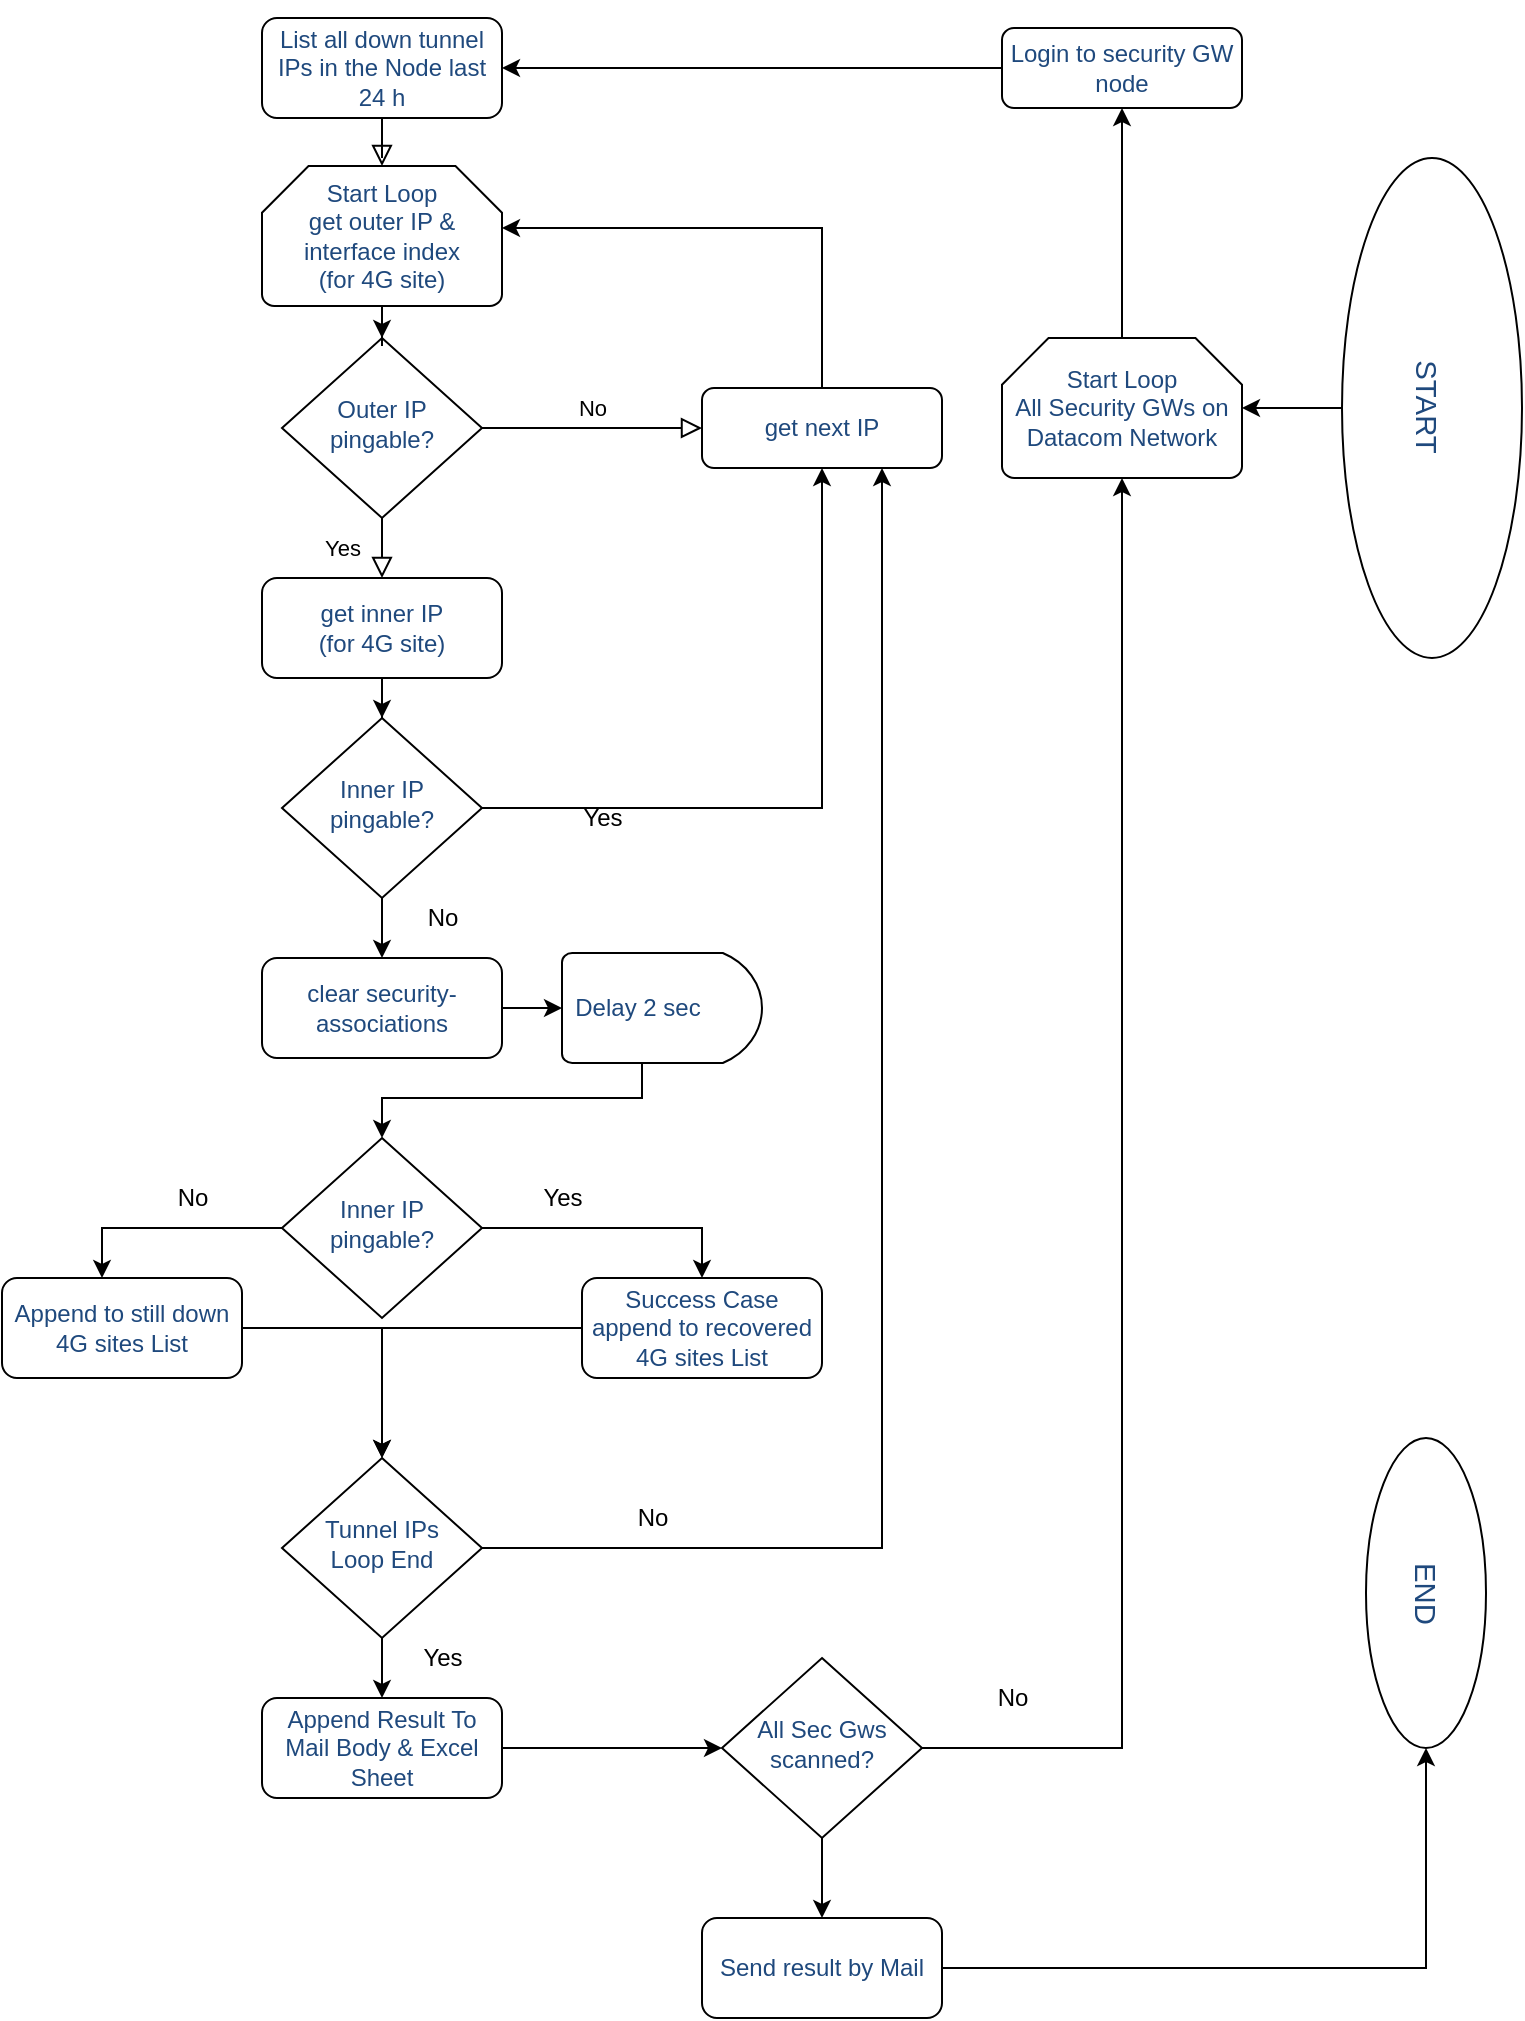 <mxfile version="13.4.6" type="github">
  <diagram id="C5RBs43oDa-KdzZeNtuy" name="Page-1">
    <mxGraphModel dx="946" dy="614" grid="1" gridSize="10" guides="1" tooltips="1" connect="1" arrows="1" fold="1" page="1" pageScale="1" pageWidth="827" pageHeight="1169" math="0" shadow="0">
      <root>
        <mxCell id="WIyWlLk6GJQsqaUBKTNV-0" />
        <mxCell id="WIyWlLk6GJQsqaUBKTNV-1" parent="WIyWlLk6GJQsqaUBKTNV-0" />
        <mxCell id="WIyWlLk6GJQsqaUBKTNV-2" value="" style="rounded=0;html=1;jettySize=auto;orthogonalLoop=1;fontSize=11;endArrow=block;endFill=0;endSize=8;strokeWidth=1;shadow=0;labelBackgroundColor=none;edgeStyle=orthogonalEdgeStyle;" parent="WIyWlLk6GJQsqaUBKTNV-1" source="WIyWlLk6GJQsqaUBKTNV-3" target="HHRp1Y9_zKS17yLCaKTu-2" edge="1">
          <mxGeometry relative="1" as="geometry" />
        </mxCell>
        <mxCell id="WIyWlLk6GJQsqaUBKTNV-3" value="&lt;p&gt;&lt;span style=&quot;color: rgb(31 , 73 , 125) ; font-family: &amp;#34;calibri&amp;#34; , sans-serif ; text-indent: -24px&quot;&gt;&lt;font style=&quot;font-size: 12px&quot;&gt;List all down tunnel IPs in the Node last 24 h&lt;/font&gt;&lt;/span&gt;&lt;br&gt;&lt;/p&gt;" style="rounded=1;whiteSpace=wrap;html=1;fontSize=12;glass=0;strokeWidth=1;shadow=0;" parent="WIyWlLk6GJQsqaUBKTNV-1" vertex="1">
          <mxGeometry x="160" y="10" width="120" height="50" as="geometry" />
        </mxCell>
        <mxCell id="WIyWlLk6GJQsqaUBKTNV-4" value="Yes" style="rounded=0;html=1;jettySize=auto;orthogonalLoop=1;fontSize=11;endArrow=block;endFill=0;endSize=8;strokeWidth=1;shadow=0;labelBackgroundColor=none;edgeStyle=orthogonalEdgeStyle;" parent="WIyWlLk6GJQsqaUBKTNV-1" source="WIyWlLk6GJQsqaUBKTNV-6" target="HHRp1Y9_zKS17yLCaKTu-5" edge="1">
          <mxGeometry y="20" relative="1" as="geometry">
            <mxPoint as="offset" />
          </mxGeometry>
        </mxCell>
        <mxCell id="WIyWlLk6GJQsqaUBKTNV-5" value="No" style="edgeStyle=orthogonalEdgeStyle;rounded=0;html=1;jettySize=auto;orthogonalLoop=1;fontSize=11;endArrow=block;endFill=0;endSize=8;strokeWidth=1;shadow=0;labelBackgroundColor=none;" parent="WIyWlLk6GJQsqaUBKTNV-1" source="WIyWlLk6GJQsqaUBKTNV-6" target="WIyWlLk6GJQsqaUBKTNV-7" edge="1">
          <mxGeometry y="10" relative="1" as="geometry">
            <mxPoint as="offset" />
          </mxGeometry>
        </mxCell>
        <mxCell id="WIyWlLk6GJQsqaUBKTNV-6" value="&lt;span style=&quot;color: rgb(31 , 73 , 125) ; font-family: &amp;#34;calibri&amp;#34; , sans-serif ; text-indent: -24px&quot;&gt;&lt;font style=&quot;font-size: 12px&quot;&gt;Outer IP &lt;br&gt;pingable?&lt;/font&gt;&lt;/span&gt;" style="rhombus;whiteSpace=wrap;html=1;shadow=0;fontFamily=Helvetica;fontSize=12;align=center;strokeWidth=1;spacing=6;spacingTop=-4;" parent="WIyWlLk6GJQsqaUBKTNV-1" vertex="1">
          <mxGeometry x="170" y="170" width="100" height="90" as="geometry" />
        </mxCell>
        <mxCell id="HHRp1Y9_zKS17yLCaKTu-20" style="edgeStyle=orthogonalEdgeStyle;rounded=0;orthogonalLoop=1;jettySize=auto;html=1;" edge="1" parent="WIyWlLk6GJQsqaUBKTNV-1" source="WIyWlLk6GJQsqaUBKTNV-7" target="HHRp1Y9_zKS17yLCaKTu-2">
          <mxGeometry relative="1" as="geometry">
            <Array as="points">
              <mxPoint x="440" y="115" />
            </Array>
          </mxGeometry>
        </mxCell>
        <mxCell id="WIyWlLk6GJQsqaUBKTNV-7" value="&lt;span style=&quot;color: rgb(31 , 73 , 125) ; font-family: &amp;#34;calibri&amp;#34; , sans-serif ; text-indent: -24px&quot;&gt;&lt;font style=&quot;font-size: 12px&quot;&gt;get next IP&lt;/font&gt;&lt;/span&gt;" style="rounded=1;whiteSpace=wrap;html=1;fontSize=12;glass=0;strokeWidth=1;shadow=0;" parent="WIyWlLk6GJQsqaUBKTNV-1" vertex="1">
          <mxGeometry x="380" y="195" width="120" height="40" as="geometry" />
        </mxCell>
        <mxCell id="HHRp1Y9_zKS17yLCaKTu-3" style="edgeStyle=orthogonalEdgeStyle;rounded=0;orthogonalLoop=1;jettySize=auto;html=1;" edge="1" parent="WIyWlLk6GJQsqaUBKTNV-1" source="HHRp1Y9_zKS17yLCaKTu-2" target="WIyWlLk6GJQsqaUBKTNV-6">
          <mxGeometry relative="1" as="geometry" />
        </mxCell>
        <mxCell id="HHRp1Y9_zKS17yLCaKTu-2" value="&lt;span style=&quot;color: rgb(31 , 73 , 125) ; font-family: &amp;#34;calibri&amp;#34; , sans-serif ; text-indent: -24px&quot;&gt;&lt;font style=&quot;font-size: 12px&quot;&gt;Start Loop&lt;br&gt;get outer IP &amp;amp; interface index&lt;br&gt;(for 4G site)&lt;/font&gt;&lt;/span&gt;" style="strokeWidth=1;html=1;shape=mxgraph.flowchart.loop_limit;whiteSpace=wrap;shadow=0;fontFamily=Helvetica;fontSize=12;fontColor=#000000;align=center;strokeColor=#000000;fillColor=#ffffff;" vertex="1" parent="WIyWlLk6GJQsqaUBKTNV-1">
          <mxGeometry x="160" y="84" width="120" height="70" as="geometry" />
        </mxCell>
        <mxCell id="HHRp1Y9_zKS17yLCaKTu-7" style="edgeStyle=orthogonalEdgeStyle;rounded=0;orthogonalLoop=1;jettySize=auto;html=1;" edge="1" parent="WIyWlLk6GJQsqaUBKTNV-1" source="HHRp1Y9_zKS17yLCaKTu-5" target="HHRp1Y9_zKS17yLCaKTu-6">
          <mxGeometry relative="1" as="geometry" />
        </mxCell>
        <mxCell id="HHRp1Y9_zKS17yLCaKTu-5" value="&lt;span style=&quot;color: rgb(31 , 73 , 125) ; font-family: &amp;#34;calibri&amp;#34; , sans-serif ; text-indent: -24px&quot;&gt;&lt;font style=&quot;font-size: 12px&quot;&gt;get inner IP&lt;br&gt;(for 4G site)&lt;br&gt;&lt;/font&gt;&lt;/span&gt;" style="rounded=1;whiteSpace=wrap;html=1;fontSize=12;glass=0;strokeWidth=1;shadow=0;" vertex="1" parent="WIyWlLk6GJQsqaUBKTNV-1">
          <mxGeometry x="160" y="290" width="120" height="50" as="geometry" />
        </mxCell>
        <mxCell id="HHRp1Y9_zKS17yLCaKTu-8" style="edgeStyle=orthogonalEdgeStyle;rounded=0;orthogonalLoop=1;jettySize=auto;html=1;" edge="1" parent="WIyWlLk6GJQsqaUBKTNV-1" source="HHRp1Y9_zKS17yLCaKTu-6" target="WIyWlLk6GJQsqaUBKTNV-7">
          <mxGeometry relative="1" as="geometry" />
        </mxCell>
        <mxCell id="HHRp1Y9_zKS17yLCaKTu-10" style="edgeStyle=orthogonalEdgeStyle;rounded=0;orthogonalLoop=1;jettySize=auto;html=1;" edge="1" parent="WIyWlLk6GJQsqaUBKTNV-1" source="HHRp1Y9_zKS17yLCaKTu-6" target="HHRp1Y9_zKS17yLCaKTu-9">
          <mxGeometry relative="1" as="geometry" />
        </mxCell>
        <mxCell id="HHRp1Y9_zKS17yLCaKTu-6" value="&lt;span style=&quot;color: rgb(31 , 73 , 125) ; font-family: &amp;#34;calibri&amp;#34; , sans-serif ; text-indent: -24px&quot;&gt;&lt;font style=&quot;font-size: 12px&quot;&gt;Inner IP &lt;br&gt;pingable?&lt;/font&gt;&lt;/span&gt;" style="rhombus;whiteSpace=wrap;html=1;shadow=0;fontFamily=Helvetica;fontSize=12;align=center;strokeWidth=1;spacing=6;spacingTop=-4;" vertex="1" parent="WIyWlLk6GJQsqaUBKTNV-1">
          <mxGeometry x="170" y="360" width="100" height="90" as="geometry" />
        </mxCell>
        <mxCell id="2" value="Yes" style="text;html=1;align=center;verticalAlign=middle;resizable=0;points=[];autosize=1;" vertex="1" parent="WIyWlLk6GJQsqaUBKTNV-1">
          <mxGeometry x="310" y="400" width="40" height="20" as="geometry" />
        </mxCell>
        <mxCell id="HHRp1Y9_zKS17yLCaKTu-13" style="edgeStyle=orthogonalEdgeStyle;rounded=0;orthogonalLoop=1;jettySize=auto;html=1;" edge="1" parent="WIyWlLk6GJQsqaUBKTNV-1" source="HHRp1Y9_zKS17yLCaKTu-9" target="HHRp1Y9_zKS17yLCaKTu-48">
          <mxGeometry relative="1" as="geometry" />
        </mxCell>
        <mxCell id="HHRp1Y9_zKS17yLCaKTu-9" value="&lt;span style=&quot;color: rgb(31 , 73 , 125) ; font-family: &amp;#34;calibri&amp;#34; , sans-serif ; text-indent: -24px&quot;&gt;&lt;font style=&quot;font-size: 12px&quot;&gt;clear security-associations&lt;/font&gt;&lt;/span&gt;&lt;span style=&quot;color: rgb(31 , 73 , 125) ; font-family: &amp;#34;calibri&amp;#34; , sans-serif ; text-indent: -24px&quot;&gt;&lt;font style=&quot;font-size: 12px&quot;&gt;&lt;br&gt;&lt;/font&gt;&lt;/span&gt;" style="rounded=1;whiteSpace=wrap;html=1;fontSize=12;glass=0;strokeWidth=1;shadow=0;" vertex="1" parent="WIyWlLk6GJQsqaUBKTNV-1">
          <mxGeometry x="160" y="480" width="120" height="50" as="geometry" />
        </mxCell>
        <mxCell id="HHRp1Y9_zKS17yLCaKTu-11" value="No" style="text;html=1;align=center;verticalAlign=middle;resizable=0;points=[];autosize=1;" vertex="1" parent="WIyWlLk6GJQsqaUBKTNV-1">
          <mxGeometry x="235" y="450" width="30" height="20" as="geometry" />
        </mxCell>
        <mxCell id="HHRp1Y9_zKS17yLCaKTu-16" style="edgeStyle=orthogonalEdgeStyle;rounded=0;orthogonalLoop=1;jettySize=auto;html=1;" edge="1" parent="WIyWlLk6GJQsqaUBKTNV-1" source="HHRp1Y9_zKS17yLCaKTu-12" target="HHRp1Y9_zKS17yLCaKTu-15">
          <mxGeometry relative="1" as="geometry">
            <Array as="points">
              <mxPoint x="380" y="615" />
            </Array>
          </mxGeometry>
        </mxCell>
        <mxCell id="HHRp1Y9_zKS17yLCaKTu-17" style="edgeStyle=orthogonalEdgeStyle;rounded=0;orthogonalLoop=1;jettySize=auto;html=1;" edge="1" parent="WIyWlLk6GJQsqaUBKTNV-1" source="HHRp1Y9_zKS17yLCaKTu-12" target="HHRp1Y9_zKS17yLCaKTu-14">
          <mxGeometry relative="1" as="geometry">
            <Array as="points">
              <mxPoint x="80" y="615" />
            </Array>
          </mxGeometry>
        </mxCell>
        <mxCell id="HHRp1Y9_zKS17yLCaKTu-12" value="&lt;span style=&quot;color: rgb(31 , 73 , 125) ; font-family: &amp;#34;calibri&amp;#34; , sans-serif ; text-indent: -24px&quot;&gt;&lt;font style=&quot;font-size: 12px&quot;&gt;Inner IP &lt;br&gt;pingable?&lt;/font&gt;&lt;/span&gt;" style="rhombus;whiteSpace=wrap;html=1;shadow=0;fontFamily=Helvetica;fontSize=12;align=center;strokeWidth=1;spacing=6;spacingTop=-4;" vertex="1" parent="WIyWlLk6GJQsqaUBKTNV-1">
          <mxGeometry x="170" y="570" width="100" height="90" as="geometry" />
        </mxCell>
        <mxCell id="HHRp1Y9_zKS17yLCaKTu-22" style="edgeStyle=orthogonalEdgeStyle;rounded=0;orthogonalLoop=1;jettySize=auto;html=1;" edge="1" parent="WIyWlLk6GJQsqaUBKTNV-1" source="HHRp1Y9_zKS17yLCaKTu-14" target="HHRp1Y9_zKS17yLCaKTu-21">
          <mxGeometry relative="1" as="geometry" />
        </mxCell>
        <mxCell id="HHRp1Y9_zKS17yLCaKTu-14" value="&lt;span style=&quot;color: rgb(31 , 73 , 125) ; font-family: &amp;#34;calibri&amp;#34; , sans-serif ; text-indent: -24px&quot;&gt;Append to still down 4G sites List&lt;/span&gt;&lt;span style=&quot;color: rgb(31 , 73 , 125) ; font-family: &amp;#34;calibri&amp;#34; , sans-serif ; text-indent: -24px&quot;&gt;&lt;font style=&quot;font-size: 12px&quot;&gt;&lt;br&gt;&lt;/font&gt;&lt;/span&gt;" style="rounded=1;whiteSpace=wrap;html=1;fontSize=12;glass=0;strokeWidth=1;shadow=0;" vertex="1" parent="WIyWlLk6GJQsqaUBKTNV-1">
          <mxGeometry x="30" y="640" width="120" height="50" as="geometry" />
        </mxCell>
        <mxCell id="HHRp1Y9_zKS17yLCaKTu-23" style="edgeStyle=orthogonalEdgeStyle;rounded=0;orthogonalLoop=1;jettySize=auto;html=1;" edge="1" parent="WIyWlLk6GJQsqaUBKTNV-1" source="HHRp1Y9_zKS17yLCaKTu-15" target="HHRp1Y9_zKS17yLCaKTu-21">
          <mxGeometry relative="1" as="geometry" />
        </mxCell>
        <mxCell id="HHRp1Y9_zKS17yLCaKTu-15" value="&lt;span style=&quot;color: rgb(31 , 73 , 125) ; font-family: &amp;#34;calibri&amp;#34; , sans-serif ; text-indent: -24px&quot;&gt;&lt;font style=&quot;font-size: 12px&quot;&gt;Success Case append to recovered 4G sites List&lt;/font&gt;&lt;/span&gt;&lt;span style=&quot;color: rgb(31 , 73 , 125) ; font-family: &amp;#34;calibri&amp;#34; , sans-serif ; text-indent: -24px&quot;&gt;&lt;font style=&quot;font-size: 12px&quot;&gt;&lt;br&gt;&lt;/font&gt;&lt;/span&gt;" style="rounded=1;whiteSpace=wrap;html=1;fontSize=12;glass=0;strokeWidth=1;shadow=0;" vertex="1" parent="WIyWlLk6GJQsqaUBKTNV-1">
          <mxGeometry x="320" y="640" width="120" height="50" as="geometry" />
        </mxCell>
        <mxCell id="HHRp1Y9_zKS17yLCaKTu-18" value="Yes" style="text;html=1;align=center;verticalAlign=middle;resizable=0;points=[];autosize=1;" vertex="1" parent="WIyWlLk6GJQsqaUBKTNV-1">
          <mxGeometry x="290" y="590" width="40" height="20" as="geometry" />
        </mxCell>
        <mxCell id="HHRp1Y9_zKS17yLCaKTu-19" value="No" style="text;html=1;align=center;verticalAlign=middle;resizable=0;points=[];autosize=1;" vertex="1" parent="WIyWlLk6GJQsqaUBKTNV-1">
          <mxGeometry x="110" y="590" width="30" height="20" as="geometry" />
        </mxCell>
        <mxCell id="HHRp1Y9_zKS17yLCaKTu-24" style="edgeStyle=orthogonalEdgeStyle;rounded=0;orthogonalLoop=1;jettySize=auto;html=1;entryX=0.75;entryY=1;entryDx=0;entryDy=0;" edge="1" parent="WIyWlLk6GJQsqaUBKTNV-1" source="HHRp1Y9_zKS17yLCaKTu-21" target="WIyWlLk6GJQsqaUBKTNV-7">
          <mxGeometry relative="1" as="geometry" />
        </mxCell>
        <mxCell id="HHRp1Y9_zKS17yLCaKTu-27" style="edgeStyle=orthogonalEdgeStyle;rounded=0;orthogonalLoop=1;jettySize=auto;html=1;" edge="1" parent="WIyWlLk6GJQsqaUBKTNV-1" source="HHRp1Y9_zKS17yLCaKTu-21" target="HHRp1Y9_zKS17yLCaKTu-26">
          <mxGeometry relative="1" as="geometry" />
        </mxCell>
        <mxCell id="HHRp1Y9_zKS17yLCaKTu-21" value="&lt;font color=&quot;#1f497d&quot; face=&quot;calibri, sans-serif&quot;&gt;Tunnel IPs &lt;br&gt;Loop End&lt;/font&gt;" style="rhombus;whiteSpace=wrap;html=1;shadow=0;fontFamily=Helvetica;fontSize=12;align=center;strokeWidth=1;spacing=6;spacingTop=-4;" vertex="1" parent="WIyWlLk6GJQsqaUBKTNV-1">
          <mxGeometry x="170" y="730" width="100" height="90" as="geometry" />
        </mxCell>
        <mxCell id="HHRp1Y9_zKS17yLCaKTu-25" value="No" style="text;html=1;align=center;verticalAlign=middle;resizable=0;points=[];autosize=1;" vertex="1" parent="WIyWlLk6GJQsqaUBKTNV-1">
          <mxGeometry x="340" y="750" width="30" height="20" as="geometry" />
        </mxCell>
        <mxCell id="HHRp1Y9_zKS17yLCaKTu-33" style="edgeStyle=orthogonalEdgeStyle;rounded=0;orthogonalLoop=1;jettySize=auto;html=1;" edge="1" parent="WIyWlLk6GJQsqaUBKTNV-1" source="HHRp1Y9_zKS17yLCaKTu-26" target="HHRp1Y9_zKS17yLCaKTu-32">
          <mxGeometry relative="1" as="geometry" />
        </mxCell>
        <mxCell id="HHRp1Y9_zKS17yLCaKTu-26" value="&lt;span style=&quot;color: rgb(31 , 73 , 125) ; font-family: &amp;#34;calibri&amp;#34; , sans-serif ; text-indent: -24px&quot;&gt;&lt;font style=&quot;font-size: 12px&quot;&gt;Append Result To Mail Body &amp;amp; Excel Sheet&lt;/font&gt;&lt;/span&gt;&lt;span style=&quot;color: rgb(31 , 73 , 125) ; font-family: &amp;#34;calibri&amp;#34; , sans-serif ; text-indent: -24px&quot;&gt;&lt;font style=&quot;font-size: 12px&quot;&gt;&lt;br&gt;&lt;/font&gt;&lt;/span&gt;" style="rounded=1;whiteSpace=wrap;html=1;fontSize=12;glass=0;strokeWidth=1;shadow=0;" vertex="1" parent="WIyWlLk6GJQsqaUBKTNV-1">
          <mxGeometry x="160" y="850" width="120" height="50" as="geometry" />
        </mxCell>
        <mxCell id="HHRp1Y9_zKS17yLCaKTu-36" style="edgeStyle=orthogonalEdgeStyle;rounded=0;orthogonalLoop=1;jettySize=auto;html=1;" edge="1" parent="WIyWlLk6GJQsqaUBKTNV-1" source="HHRp1Y9_zKS17yLCaKTu-32" target="HHRp1Y9_zKS17yLCaKTu-39">
          <mxGeometry relative="1" as="geometry">
            <mxPoint x="640" y="600" as="targetPoint" />
          </mxGeometry>
        </mxCell>
        <mxCell id="HHRp1Y9_zKS17yLCaKTu-51" style="edgeStyle=orthogonalEdgeStyle;rounded=0;orthogonalLoop=1;jettySize=auto;html=1;" edge="1" parent="WIyWlLk6GJQsqaUBKTNV-1" source="HHRp1Y9_zKS17yLCaKTu-32" target="HHRp1Y9_zKS17yLCaKTu-52">
          <mxGeometry relative="1" as="geometry">
            <mxPoint x="440" y="940" as="targetPoint" />
          </mxGeometry>
        </mxCell>
        <mxCell id="HHRp1Y9_zKS17yLCaKTu-32" value="&lt;font color=&quot;#1f497d&quot; face=&quot;calibri, sans-serif&quot;&gt;All Sec Gws scanned?&lt;/font&gt;" style="rhombus;whiteSpace=wrap;html=1;shadow=0;fontFamily=Helvetica;fontSize=12;align=center;strokeWidth=1;spacing=6;spacingTop=-4;" vertex="1" parent="WIyWlLk6GJQsqaUBKTNV-1">
          <mxGeometry x="390" y="830" width="100" height="90" as="geometry" />
        </mxCell>
        <mxCell id="HHRp1Y9_zKS17yLCaKTu-37" style="edgeStyle=orthogonalEdgeStyle;rounded=0;orthogonalLoop=1;jettySize=auto;html=1;" edge="1" parent="WIyWlLk6GJQsqaUBKTNV-1" source="HHRp1Y9_zKS17yLCaKTu-34" target="WIyWlLk6GJQsqaUBKTNV-3">
          <mxGeometry relative="1" as="geometry" />
        </mxCell>
        <mxCell id="HHRp1Y9_zKS17yLCaKTu-34" value="&lt;span style=&quot;color: rgb(31 , 73 , 125) ; font-family: &amp;#34;calibri&amp;#34; , sans-serif ; text-indent: -24px&quot;&gt;&lt;font style=&quot;font-size: 12px&quot;&gt;Login to security GW node&lt;/font&gt;&lt;/span&gt;" style="rounded=1;whiteSpace=wrap;html=1;fontSize=12;glass=0;strokeWidth=1;shadow=0;" vertex="1" parent="WIyWlLk6GJQsqaUBKTNV-1">
          <mxGeometry x="530" y="15" width="120" height="40" as="geometry" />
        </mxCell>
        <mxCell id="HHRp1Y9_zKS17yLCaKTu-38" value="No" style="text;html=1;align=center;verticalAlign=middle;resizable=0;points=[];autosize=1;" vertex="1" parent="WIyWlLk6GJQsqaUBKTNV-1">
          <mxGeometry x="520" y="840" width="30" height="20" as="geometry" />
        </mxCell>
        <mxCell id="HHRp1Y9_zKS17yLCaKTu-40" style="edgeStyle=orthogonalEdgeStyle;rounded=0;orthogonalLoop=1;jettySize=auto;html=1;" edge="1" parent="WIyWlLk6GJQsqaUBKTNV-1" source="HHRp1Y9_zKS17yLCaKTu-39" target="HHRp1Y9_zKS17yLCaKTu-34">
          <mxGeometry relative="1" as="geometry" />
        </mxCell>
        <mxCell id="HHRp1Y9_zKS17yLCaKTu-39" value="&lt;span style=&quot;color: rgb(31 , 73 , 125) ; font-family: &amp;#34;calibri&amp;#34; , sans-serif ; text-indent: -24px&quot;&gt;&lt;font style=&quot;font-size: 12px&quot;&gt;Start Loop&lt;br&gt;All Security GWs on Datacom Network&lt;/font&gt;&lt;/span&gt;" style="strokeWidth=1;html=1;shape=mxgraph.flowchart.loop_limit;whiteSpace=wrap;shadow=0;fontFamily=Helvetica;fontSize=12;fontColor=#000000;align=center;strokeColor=#000000;fillColor=#ffffff;" vertex="1" parent="WIyWlLk6GJQsqaUBKTNV-1">
          <mxGeometry x="530" y="170" width="120" height="70" as="geometry" />
        </mxCell>
        <mxCell id="HHRp1Y9_zKS17yLCaKTu-44" style="edgeStyle=orthogonalEdgeStyle;rounded=0;orthogonalLoop=1;jettySize=auto;html=1;" edge="1" parent="WIyWlLk6GJQsqaUBKTNV-1" source="HHRp1Y9_zKS17yLCaKTu-41" target="HHRp1Y9_zKS17yLCaKTu-39">
          <mxGeometry relative="1" as="geometry" />
        </mxCell>
        <mxCell id="HHRp1Y9_zKS17yLCaKTu-41" value="" style="strokeWidth=1;html=1;shape=mxgraph.flowchart.start_1;whiteSpace=wrap;direction=north;" vertex="1" parent="WIyWlLk6GJQsqaUBKTNV-1">
          <mxGeometry x="700" y="80" width="90" height="250" as="geometry" />
        </mxCell>
        <mxCell id="HHRp1Y9_zKS17yLCaKTu-43" value="&lt;span style=&quot;color: rgb(31 , 73 , 125) ; font-family: &amp;#34;calibri&amp;#34; , sans-serif ; font-size: 14.667px ; text-indent: -24px&quot;&gt;START&lt;/span&gt;" style="text;html=1;align=center;verticalAlign=middle;resizable=0;points=[];autosize=1;rotation=90;" vertex="1" parent="WIyWlLk6GJQsqaUBKTNV-1">
          <mxGeometry x="712" y="194" width="60" height="20" as="geometry" />
        </mxCell>
        <mxCell id="HHRp1Y9_zKS17yLCaKTu-47" value="Yes" style="text;html=1;align=center;verticalAlign=middle;resizable=0;points=[];autosize=1;" vertex="1" parent="WIyWlLk6GJQsqaUBKTNV-1">
          <mxGeometry x="230" y="820" width="40" height="20" as="geometry" />
        </mxCell>
        <mxCell id="HHRp1Y9_zKS17yLCaKTu-49" style="edgeStyle=orthogonalEdgeStyle;rounded=0;orthogonalLoop=1;jettySize=auto;html=1;" edge="1" parent="WIyWlLk6GJQsqaUBKTNV-1" source="HHRp1Y9_zKS17yLCaKTu-48" target="HHRp1Y9_zKS17yLCaKTu-12">
          <mxGeometry relative="1" as="geometry">
            <Array as="points">
              <mxPoint x="350" y="550" />
              <mxPoint x="220" y="550" />
            </Array>
          </mxGeometry>
        </mxCell>
        <mxCell id="HHRp1Y9_zKS17yLCaKTu-48" value="&lt;div style=&quot;text-indent: -24px&quot;&gt;&lt;font color=&quot;#1f497d&quot; face=&quot;Calibri, sans-serif&quot; style=&quot;font-size: 12px&quot;&gt;Delay 2 sec&lt;/font&gt;&lt;/div&gt;" style="strokeWidth=1;html=1;shape=mxgraph.flowchart.delay;whiteSpace=wrap;" vertex="1" parent="WIyWlLk6GJQsqaUBKTNV-1">
          <mxGeometry x="310" y="477.5" width="100" height="55" as="geometry" />
        </mxCell>
        <mxCell id="HHRp1Y9_zKS17yLCaKTu-55" style="edgeStyle=orthogonalEdgeStyle;rounded=0;orthogonalLoop=1;jettySize=auto;html=1;" edge="1" parent="WIyWlLk6GJQsqaUBKTNV-1" source="HHRp1Y9_zKS17yLCaKTu-52" target="HHRp1Y9_zKS17yLCaKTu-54">
          <mxGeometry relative="1" as="geometry" />
        </mxCell>
        <mxCell id="HHRp1Y9_zKS17yLCaKTu-52" value="&lt;span style=&quot;color: rgb(31 , 73 , 125) ; font-family: &amp;#34;calibri&amp;#34; , sans-serif ; text-indent: -24px&quot;&gt;Send result by Mail&lt;/span&gt;&lt;span style=&quot;color: rgb(31 , 73 , 125) ; font-family: &amp;#34;calibri&amp;#34; , sans-serif ; text-indent: -24px&quot;&gt;&lt;font style=&quot;font-size: 12px&quot;&gt;&lt;br&gt;&lt;/font&gt;&lt;/span&gt;" style="rounded=1;whiteSpace=wrap;html=1;fontSize=12;glass=0;strokeWidth=1;shadow=0;" vertex="1" parent="WIyWlLk6GJQsqaUBKTNV-1">
          <mxGeometry x="380" y="960" width="120" height="50" as="geometry" />
        </mxCell>
        <mxCell id="HHRp1Y9_zKS17yLCaKTu-54" value="" style="strokeWidth=1;html=1;shape=mxgraph.flowchart.start_1;whiteSpace=wrap;direction=south;" vertex="1" parent="WIyWlLk6GJQsqaUBKTNV-1">
          <mxGeometry x="712" y="720" width="60" height="155" as="geometry" />
        </mxCell>
        <mxCell id="HHRp1Y9_zKS17yLCaKTu-57" value="&lt;span style=&quot;color: rgb(31 , 73 , 125) ; font-family: &amp;#34;calibri&amp;#34; , sans-serif ; font-size: 14.667px ; text-indent: -24px&quot;&gt;END&lt;/span&gt;" style="text;html=1;align=center;verticalAlign=middle;resizable=0;points=[];autosize=1;rotation=90;" vertex="1" parent="WIyWlLk6GJQsqaUBKTNV-1">
          <mxGeometry x="717" y="787.5" width="50" height="20" as="geometry" />
        </mxCell>
      </root>
    </mxGraphModel>
  </diagram>
</mxfile>
